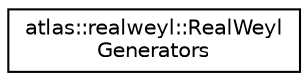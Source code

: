 digraph "Graphical Class Hierarchy"
{
  edge [fontname="Helvetica",fontsize="10",labelfontname="Helvetica",labelfontsize="10"];
  node [fontname="Helvetica",fontsize="10",shape=record];
  rankdir="LR";
  Node1 [label="atlas::realweyl::RealWeyl\lGenerators",height=0.2,width=0.4,color="black", fillcolor="white", style="filled",URL="$classatlas_1_1realweyl_1_1RealWeylGenerators.html"];
}
